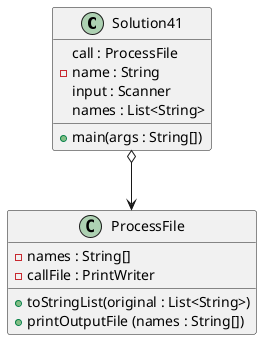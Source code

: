 @startuml
'https://plantuml.com/class-diagram

class Solution41 {
    call : ProcessFile
    -name : String
    input : Scanner
    names : List<String>
    +main(args : String[])
    }

class ProcessFile {
    +toStringList(original : List<String>)
    -names : String[]
    -callFile : PrintWriter
    +printOutputFile (names : String[])
}

Solution41 o--> ProcessFile
@enduml